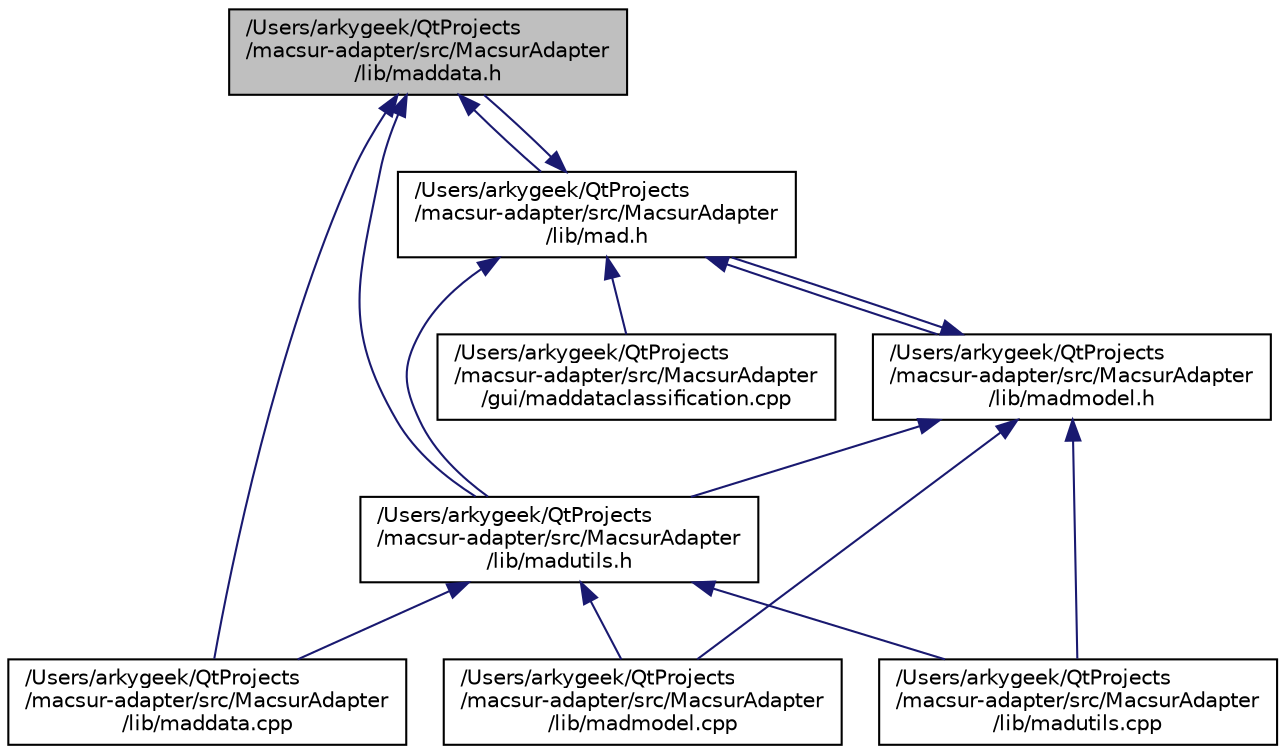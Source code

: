 digraph "/Users/arkygeek/QtProjects/macsur-adapter/src/MacsurAdapter/lib/maddata.h"
{
  edge [fontname="Helvetica",fontsize="10",labelfontname="Helvetica",labelfontsize="10"];
  node [fontname="Helvetica",fontsize="10",shape=record];
  Node1 [label="/Users/arkygeek/QtProjects\l/macsur-adapter/src/MacsurAdapter\l/lib/maddata.h",height=0.2,width=0.4,color="black", fillcolor="grey75", style="filled" fontcolor="black"];
  Node1 -> Node2 [dir="back",color="midnightblue",fontsize="10",style="solid"];
  Node2 [label="/Users/arkygeek/QtProjects\l/macsur-adapter/src/MacsurAdapter\l/lib/mad.h",height=0.2,width=0.4,color="black", fillcolor="white", style="filled",URL="$mad_8h.html"];
  Node2 -> Node3 [dir="back",color="midnightblue",fontsize="10",style="solid"];
  Node3 [label="/Users/arkygeek/QtProjects\l/macsur-adapter/src/MacsurAdapter\l/gui/maddataclassification.cpp",height=0.2,width=0.4,color="black", fillcolor="white", style="filled",URL="$maddataclassification_8cpp.html"];
  Node2 -> Node4 [dir="back",color="midnightblue",fontsize="10",style="solid"];
  Node4 [label="/Users/arkygeek/QtProjects\l/macsur-adapter/src/MacsurAdapter\l/lib/madmodel.h",height=0.2,width=0.4,color="black", fillcolor="white", style="filled",URL="$madmodel_8h.html"];
  Node4 -> Node2 [dir="back",color="midnightblue",fontsize="10",style="solid"];
  Node4 -> Node5 [dir="back",color="midnightblue",fontsize="10",style="solid"];
  Node5 [label="/Users/arkygeek/QtProjects\l/macsur-adapter/src/MacsurAdapter\l/lib/madutils.h",height=0.2,width=0.4,color="black", fillcolor="white", style="filled",URL="$madutils_8h.html"];
  Node5 -> Node6 [dir="back",color="midnightblue",fontsize="10",style="solid"];
  Node6 [label="/Users/arkygeek/QtProjects\l/macsur-adapter/src/MacsurAdapter\l/lib/maddata.cpp",height=0.2,width=0.4,color="black", fillcolor="white", style="filled",URL="$maddata_8cpp.html"];
  Node5 -> Node7 [dir="back",color="midnightblue",fontsize="10",style="solid"];
  Node7 [label="/Users/arkygeek/QtProjects\l/macsur-adapter/src/MacsurAdapter\l/lib/madmodel.cpp",height=0.2,width=0.4,color="black", fillcolor="white", style="filled",URL="$madmodel_8cpp.html"];
  Node5 -> Node8 [dir="back",color="midnightblue",fontsize="10",style="solid"];
  Node8 [label="/Users/arkygeek/QtProjects\l/macsur-adapter/src/MacsurAdapter\l/lib/madutils.cpp",height=0.2,width=0.4,color="black", fillcolor="white", style="filled",URL="$madutils_8cpp.html"];
  Node4 -> Node7 [dir="back",color="midnightblue",fontsize="10",style="solid"];
  Node4 -> Node8 [dir="back",color="midnightblue",fontsize="10",style="solid"];
  Node2 -> Node1 [dir="back",color="midnightblue",fontsize="10",style="solid"];
  Node2 -> Node5 [dir="back",color="midnightblue",fontsize="10",style="solid"];
  Node1 -> Node6 [dir="back",color="midnightblue",fontsize="10",style="solid"];
  Node1 -> Node5 [dir="back",color="midnightblue",fontsize="10",style="solid"];
}
